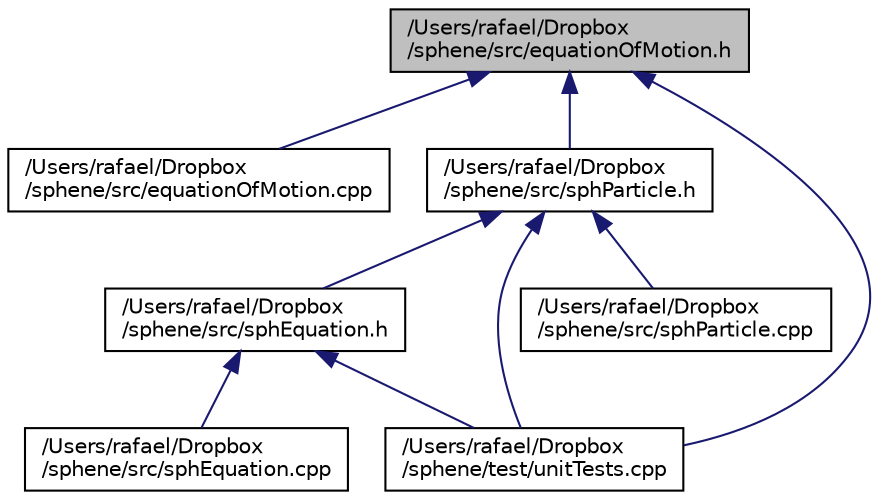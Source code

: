 digraph "/Users/rafael/Dropbox/sphene/src/equationOfMotion.h"
{
  edge [fontname="Helvetica",fontsize="10",labelfontname="Helvetica",labelfontsize="10"];
  node [fontname="Helvetica",fontsize="10",shape=record];
  Node1 [label="/Users/rafael/Dropbox\l/sphene/src/equationOfMotion.h",height=0.2,width=0.4,color="black", fillcolor="grey75", style="filled", fontcolor="black"];
  Node1 -> Node2 [dir="back",color="midnightblue",fontsize="10",style="solid",fontname="Helvetica"];
  Node2 [label="/Users/rafael/Dropbox\l/sphene/src/equationOfMotion.cpp",height=0.2,width=0.4,color="black", fillcolor="white", style="filled",URL="$df/de1/equationOfMotion_8cpp.html"];
  Node1 -> Node3 [dir="back",color="midnightblue",fontsize="10",style="solid",fontname="Helvetica"];
  Node3 [label="/Users/rafael/Dropbox\l/sphene/src/sphParticle.h",height=0.2,width=0.4,color="black", fillcolor="white", style="filled",URL="$d4/d9e/sphParticle_8h.html"];
  Node3 -> Node4 [dir="back",color="midnightblue",fontsize="10",style="solid",fontname="Helvetica"];
  Node4 [label="/Users/rafael/Dropbox\l/sphene/src/sphEquation.h",height=0.2,width=0.4,color="black", fillcolor="white", style="filled",URL="$d1/d7d/sphEquation_8h.html"];
  Node4 -> Node5 [dir="back",color="midnightblue",fontsize="10",style="solid",fontname="Helvetica"];
  Node5 [label="/Users/rafael/Dropbox\l/sphene/src/sphEquation.cpp",height=0.2,width=0.4,color="black", fillcolor="white", style="filled",URL="$d1/d54/sphEquation_8cpp.html"];
  Node4 -> Node6 [dir="back",color="midnightblue",fontsize="10",style="solid",fontname="Helvetica"];
  Node6 [label="/Users/rafael/Dropbox\l/sphene/test/unitTests.cpp",height=0.2,width=0.4,color="black", fillcolor="white", style="filled",URL="$d4/d2f/unitTests_8cpp.html"];
  Node3 -> Node7 [dir="back",color="midnightblue",fontsize="10",style="solid",fontname="Helvetica"];
  Node7 [label="/Users/rafael/Dropbox\l/sphene/src/sphParticle.cpp",height=0.2,width=0.4,color="black", fillcolor="white", style="filled",URL="$de/df1/sphParticle_8cpp.html"];
  Node3 -> Node6 [dir="back",color="midnightblue",fontsize="10",style="solid",fontname="Helvetica"];
  Node1 -> Node6 [dir="back",color="midnightblue",fontsize="10",style="solid",fontname="Helvetica"];
}
